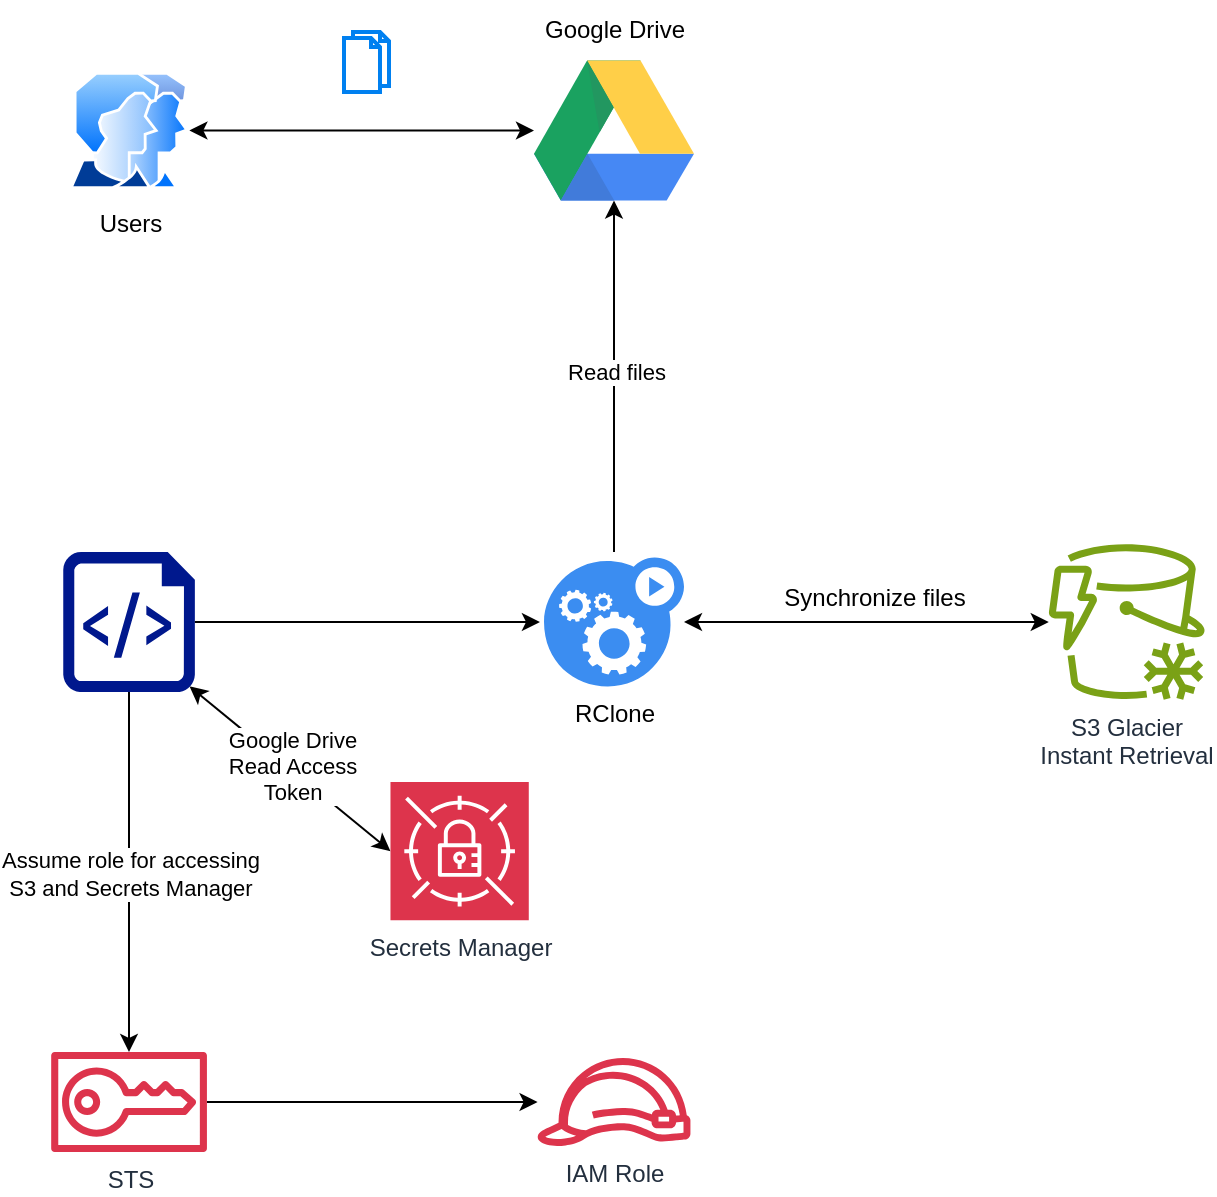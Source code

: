 <mxfile version="24.8.3">
  <diagram name="Page-1" id="j70lHMywxrs3gzZ5S1rS">
    <mxGraphModel dx="1127" dy="872" grid="1" gridSize="10" guides="1" tooltips="1" connect="1" arrows="1" fold="1" page="1" pageScale="1" pageWidth="850" pageHeight="1100" math="0" shadow="0">
      <root>
        <mxCell id="0" />
        <mxCell id="1" parent="0" />
        <mxCell id="YKClefDhiof3jwxTpQgU-12" style="edgeStyle=orthogonalEdgeStyle;rounded=0;orthogonalLoop=1;jettySize=auto;html=1;startArrow=classic;startFill=1;" parent="1" source="YKClefDhiof3jwxTpQgU-10" target="YKClefDhiof3jwxTpQgU-11" edge="1">
          <mxGeometry relative="1" as="geometry" />
        </mxCell>
        <mxCell id="YKClefDhiof3jwxTpQgU-10" value="Users" style="image;aspect=fixed;perimeter=ellipsePerimeter;html=1;align=center;shadow=0;dashed=0;spacingTop=3;image=img/lib/active_directory/user_accounts.svg;" parent="1" vertex="1">
          <mxGeometry x="112.38" y="100" width="60.31" height="58.5" as="geometry" />
        </mxCell>
        <mxCell id="YKClefDhiof3jwxTpQgU-11" value="" style="dashed=0;outlineConnect=0;html=1;align=center;labelPosition=center;verticalLabelPosition=bottom;verticalAlign=top;shape=mxgraph.weblogos.google_drive" parent="1" vertex="1">
          <mxGeometry x="345" y="94.25" width="80" height="70" as="geometry" />
        </mxCell>
        <mxCell id="YKClefDhiof3jwxTpQgU-13" value="" style="html=1;verticalLabelPosition=bottom;align=center;labelBackgroundColor=#ffffff;verticalAlign=top;strokeWidth=2;strokeColor=#0080F0;shadow=0;dashed=0;shape=mxgraph.ios7.icons.documents;" parent="1" vertex="1">
          <mxGeometry x="250" y="80" width="22.5" height="30" as="geometry" />
        </mxCell>
        <mxCell id="YKClefDhiof3jwxTpQgU-29" value="" style="edgeStyle=orthogonalEdgeStyle;rounded=0;orthogonalLoop=1;jettySize=auto;html=1;" parent="1" source="YKClefDhiof3jwxTpQgU-15" target="YKClefDhiof3jwxTpQgU-26" edge="1">
          <mxGeometry relative="1" as="geometry">
            <Array as="points">
              <mxPoint x="142.38" y="505" />
            </Array>
          </mxGeometry>
        </mxCell>
        <mxCell id="YKClefDhiof3jwxTpQgU-31" value="Assume role for accessing&lt;div&gt;S3 and Secrets Manager&lt;/div&gt;" style="edgeLabel;html=1;align=center;verticalAlign=middle;resizable=0;points=[];" parent="YKClefDhiof3jwxTpQgU-29" vertex="1" connectable="0">
          <mxGeometry x="-0.496" y="-1" relative="1" as="geometry">
            <mxPoint x="1" y="45" as="offset" />
          </mxGeometry>
        </mxCell>
        <mxCell id="YKClefDhiof3jwxTpQgU-15" value="" style="sketch=0;aspect=fixed;pointerEvents=1;shadow=0;dashed=0;html=1;strokeColor=none;labelPosition=center;verticalLabelPosition=bottom;verticalAlign=top;align=center;fillColor=#00188D;shape=mxgraph.azure.script_file" parent="1" vertex="1">
          <mxGeometry x="109.63" y="340" width="65.8" height="70" as="geometry" />
        </mxCell>
        <mxCell id="YKClefDhiof3jwxTpQgU-17" value="" style="shape=image;html=1;verticalAlign=top;verticalLabelPosition=bottom;labelBackgroundColor=#ffffff;imageAspect=0;aspect=fixed;image=https://cdn4.iconfinder.com/data/icons/scripting-and-programming-languages/512/Python_logo-128.png" parent="1" vertex="1">
          <mxGeometry x="89.63" y="320" width="48" height="48" as="geometry" />
        </mxCell>
        <mxCell id="YKClefDhiof3jwxTpQgU-36" style="edgeStyle=orthogonalEdgeStyle;rounded=0;orthogonalLoop=1;jettySize=auto;html=1;startArrow=classic;startFill=1;" parent="1" source="YKClefDhiof3jwxTpQgU-18" target="YKClefDhiof3jwxTpQgU-32" edge="1">
          <mxGeometry relative="1" as="geometry" />
        </mxCell>
        <mxCell id="YKClefDhiof3jwxTpQgU-18" value="RClone" style="sketch=0;html=1;aspect=fixed;strokeColor=none;shadow=0;fillColor=#3B8DF1;verticalAlign=top;labelPosition=center;verticalLabelPosition=bottom;shape=mxgraph.gcp2.gear_load" parent="1" vertex="1">
          <mxGeometry x="350" y="342.8" width="70" height="64.4" as="geometry" />
        </mxCell>
        <mxCell id="YKClefDhiof3jwxTpQgU-19" style="edgeStyle=orthogonalEdgeStyle;rounded=0;orthogonalLoop=1;jettySize=auto;html=1;entryX=-0.029;entryY=0.5;entryDx=0;entryDy=0;entryPerimeter=0;" parent="1" source="YKClefDhiof3jwxTpQgU-15" target="YKClefDhiof3jwxTpQgU-18" edge="1">
          <mxGeometry relative="1" as="geometry" />
        </mxCell>
        <mxCell id="YKClefDhiof3jwxTpQgU-23" value="" style="endArrow=classic;html=1;rounded=0;entryX=0;entryY=0.5;entryDx=0;entryDy=0;entryPerimeter=0;startArrow=classic;startFill=1;exitX=0.96;exitY=0.96;exitDx=0;exitDy=0;exitPerimeter=0;" parent="1" source="YKClefDhiof3jwxTpQgU-15" target="YKClefDhiof3jwxTpQgU-25" edge="1">
          <mxGeometry width="50" height="50" relative="1" as="geometry">
            <mxPoint x="166.78" y="342.8" as="sourcePoint" />
            <mxPoint x="332.38" y="90" as="targetPoint" />
          </mxGeometry>
        </mxCell>
        <mxCell id="YKClefDhiof3jwxTpQgU-24" value="Google Drive&lt;div&gt;Read Access&lt;br&gt;&lt;/div&gt;&lt;div&gt;&lt;div&gt;Token&lt;/div&gt;&lt;/div&gt;" style="edgeLabel;html=1;align=center;verticalAlign=middle;resizable=0;points=[];" parent="YKClefDhiof3jwxTpQgU-23" vertex="1" connectable="0">
          <mxGeometry x="-0.006" y="2" relative="1" as="geometry">
            <mxPoint as="offset" />
          </mxGeometry>
        </mxCell>
        <mxCell id="YKClefDhiof3jwxTpQgU-25" value="Secrets Manager" style="sketch=0;points=[[0,0,0],[0.25,0,0],[0.5,0,0],[0.75,0,0],[1,0,0],[0,1,0],[0.25,1,0],[0.5,1,0],[0.75,1,0],[1,1,0],[0,0.25,0],[0,0.5,0],[0,0.75,0],[1,0.25,0],[1,0.5,0],[1,0.75,0]];outlineConnect=0;fontColor=#232F3E;fillColor=#DD344C;strokeColor=#ffffff;dashed=0;verticalLabelPosition=bottom;verticalAlign=top;align=center;html=1;fontSize=12;fontStyle=0;aspect=fixed;shape=mxgraph.aws4.resourceIcon;resIcon=mxgraph.aws4.secrets_manager;" parent="1" vertex="1">
          <mxGeometry x="273.24" y="455" width="69.15" height="69.15" as="geometry" />
        </mxCell>
        <mxCell id="YKClefDhiof3jwxTpQgU-30" value="" style="edgeStyle=orthogonalEdgeStyle;rounded=0;orthogonalLoop=1;jettySize=auto;html=1;" parent="1" source="YKClefDhiof3jwxTpQgU-26" target="YKClefDhiof3jwxTpQgU-27" edge="1">
          <mxGeometry relative="1" as="geometry" />
        </mxCell>
        <mxCell id="YKClefDhiof3jwxTpQgU-26" value="STS" style="sketch=0;outlineConnect=0;fontColor=#232F3E;gradientColor=none;fillColor=#DD344C;strokeColor=none;dashed=0;verticalLabelPosition=bottom;verticalAlign=top;align=center;html=1;fontSize=12;fontStyle=0;aspect=fixed;pointerEvents=1;shape=mxgraph.aws4.sts;" parent="1" vertex="1">
          <mxGeometry x="103.53" y="590" width="78" height="50" as="geometry" />
        </mxCell>
        <mxCell id="YKClefDhiof3jwxTpQgU-27" value="IAM Role" style="sketch=0;outlineConnect=0;fontColor=#232F3E;gradientColor=none;fillColor=#DD344C;strokeColor=none;dashed=0;verticalLabelPosition=bottom;verticalAlign=top;align=center;html=1;fontSize=12;fontStyle=0;aspect=fixed;pointerEvents=1;shape=mxgraph.aws4.role;" parent="1" vertex="1">
          <mxGeometry x="346" y="593" width="78" height="44" as="geometry" />
        </mxCell>
        <mxCell id="YKClefDhiof3jwxTpQgU-32" value="S3 Glacier&lt;div&gt;Instant Retrieval&lt;/div&gt;" style="sketch=0;outlineConnect=0;fontColor=#232F3E;gradientColor=none;fillColor=#7AA116;strokeColor=none;dashed=0;verticalLabelPosition=bottom;verticalAlign=top;align=center;html=1;fontSize=12;fontStyle=0;aspect=fixed;pointerEvents=1;shape=mxgraph.aws4.simple_storage_service_s3_glacier_instant_retrieval;" parent="1" vertex="1">
          <mxGeometry x="602.38" y="336" width="78" height="78" as="geometry" />
        </mxCell>
        <mxCell id="YKClefDhiof3jwxTpQgU-33" value="Google Drive" style="text;html=1;align=center;verticalAlign=middle;resizable=0;points=[];autosize=1;strokeColor=none;fillColor=none;" parent="1" vertex="1">
          <mxGeometry x="340" y="64.25" width="90" height="30" as="geometry" />
        </mxCell>
        <mxCell id="YKClefDhiof3jwxTpQgU-34" style="edgeStyle=orthogonalEdgeStyle;rounded=0;orthogonalLoop=1;jettySize=auto;html=1;startArrow=classic;startFill=1;endArrow=none;endFill=0;" parent="1" source="YKClefDhiof3jwxTpQgU-11" edge="1">
          <mxGeometry relative="1" as="geometry">
            <mxPoint x="385" y="340" as="targetPoint" />
          </mxGeometry>
        </mxCell>
        <mxCell id="YKClefDhiof3jwxTpQgU-35" value="Read files" style="edgeLabel;html=1;align=center;verticalAlign=middle;resizable=0;points=[];" parent="YKClefDhiof3jwxTpQgU-34" vertex="1" connectable="0">
          <mxGeometry x="0.125" y="2" relative="1" as="geometry">
            <mxPoint x="-2" y="-13" as="offset" />
          </mxGeometry>
        </mxCell>
        <mxCell id="YKClefDhiof3jwxTpQgU-37" value="Synchronize files" style="text;html=1;align=center;verticalAlign=middle;resizable=0;points=[];autosize=1;strokeColor=none;fillColor=none;" parent="1" vertex="1">
          <mxGeometry x="460" y="348" width="110" height="30" as="geometry" />
        </mxCell>
      </root>
    </mxGraphModel>
  </diagram>
</mxfile>
